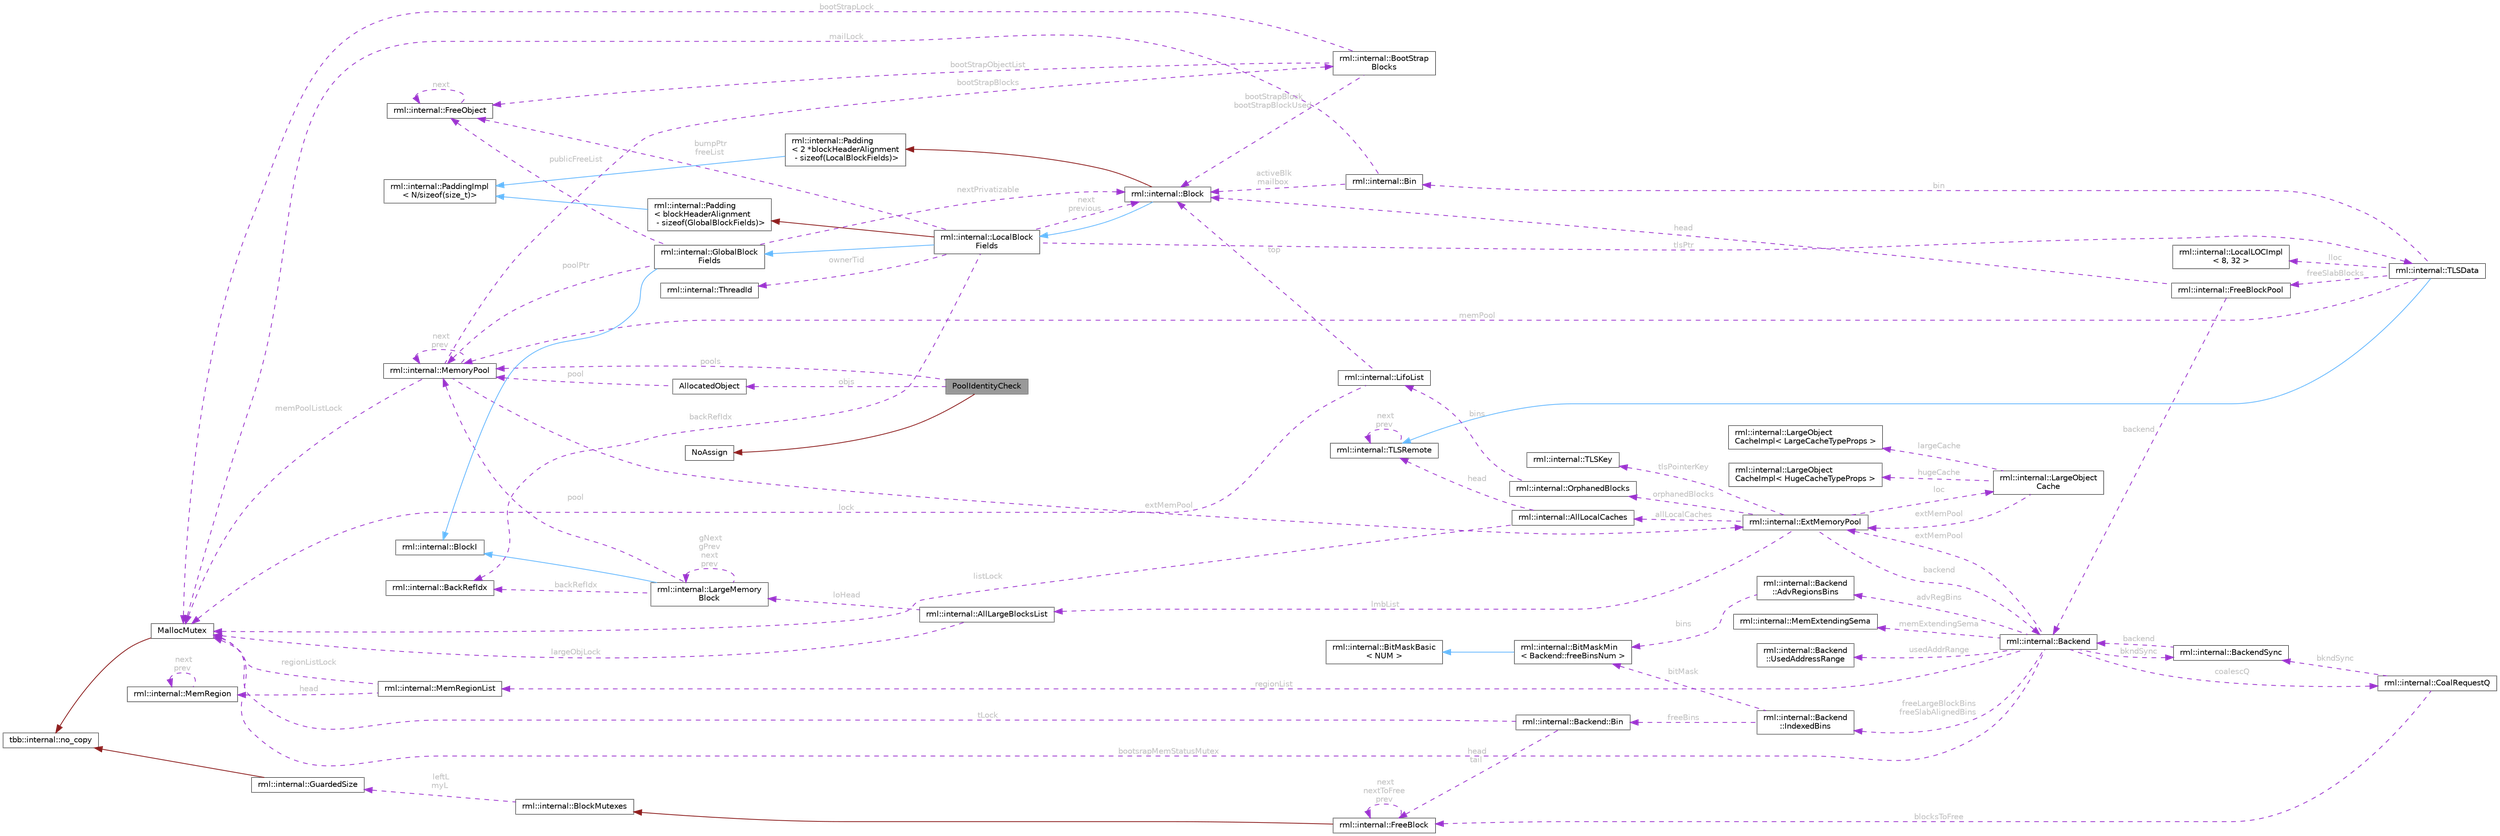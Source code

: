 digraph "PoolIdentityCheck"
{
 // LATEX_PDF_SIZE
  bgcolor="transparent";
  edge [fontname=Helvetica,fontsize=10,labelfontname=Helvetica,labelfontsize=10];
  node [fontname=Helvetica,fontsize=10,shape=box,height=0.2,width=0.4];
  rankdir="LR";
  Node1 [id="Node000001",label="PoolIdentityCheck",height=0.2,width=0.4,color="gray40", fillcolor="grey60", style="filled", fontcolor="black",tooltip=" "];
  Node2 -> Node1 [id="edge1_Node000001_Node000002",dir="back",color="firebrick4",style="solid",tooltip=" "];
  Node2 [id="Node000002",label="NoAssign",height=0.2,width=0.4,color="gray40", fillcolor="white", style="filled",URL="$class_no_assign.html",tooltip="Base class for prohibiting compiler-generated operator="];
  Node3 -> Node1 [id="edge2_Node000001_Node000003",dir="back",color="darkorchid3",style="dashed",tooltip=" ",label=" pools",fontcolor="grey" ];
  Node3 [id="Node000003",label="rml::internal::MemoryPool",height=0.2,width=0.4,color="gray40", fillcolor="white", style="filled",URL="$classrml_1_1internal_1_1_memory_pool.html",tooltip=" "];
  Node4 -> Node3 [id="edge3_Node000003_Node000004",dir="back",color="darkorchid3",style="dashed",tooltip=" ",label=" memPoolListLock",fontcolor="grey" ];
  Node4 [id="Node000004",label="MallocMutex",height=0.2,width=0.4,color="gray40", fillcolor="white", style="filled",URL="$class_malloc_mutex.html",tooltip="Stripped down version of spin_mutex."];
  Node5 -> Node4 [id="edge4_Node000004_Node000005",dir="back",color="firebrick4",style="solid",tooltip=" "];
  Node5 [id="Node000005",label="tbb::internal::no_copy",height=0.2,width=0.4,color="gray40", fillcolor="white", style="filled",tooltip=" "];
  Node3 -> Node3 [id="edge5_Node000003_Node000003",dir="back",color="darkorchid3",style="dashed",tooltip=" ",label=" next\nprev",fontcolor="grey" ];
  Node6 -> Node3 [id="edge6_Node000003_Node000006",dir="back",color="darkorchid3",style="dashed",tooltip=" ",label=" extMemPool",fontcolor="grey" ];
  Node6 [id="Node000006",label="rml::internal::ExtMemoryPool",height=0.2,width=0.4,color="gray40", fillcolor="white", style="filled",URL="$structrml_1_1internal_1_1_ext_memory_pool.html",tooltip=" "];
  Node7 -> Node6 [id="edge7_Node000006_Node000007",dir="back",color="darkorchid3",style="dashed",tooltip=" ",label=" backend",fontcolor="grey" ];
  Node7 [id="Node000007",label="rml::internal::Backend",height=0.2,width=0.4,color="gray40", fillcolor="white", style="filled",URL="$classrml_1_1internal_1_1_backend.html",tooltip=" "];
  Node6 -> Node7 [id="edge8_Node000007_Node000006",dir="back",color="darkorchid3",style="dashed",tooltip=" ",label=" extMemPool",fontcolor="grey" ];
  Node8 -> Node7 [id="edge9_Node000007_Node000008",dir="back",color="darkorchid3",style="dashed",tooltip=" ",label=" regionList",fontcolor="grey" ];
  Node8 [id="Node000008",label="rml::internal::MemRegionList",height=0.2,width=0.4,color="gray40", fillcolor="white", style="filled",URL="$classrml_1_1internal_1_1_mem_region_list.html",tooltip=" "];
  Node4 -> Node8 [id="edge10_Node000008_Node000004",dir="back",color="darkorchid3",style="dashed",tooltip=" ",label=" regionListLock",fontcolor="grey" ];
  Node9 -> Node8 [id="edge11_Node000008_Node000009",dir="back",color="darkorchid3",style="dashed",tooltip=" ",label=" head",fontcolor="grey" ];
  Node9 [id="Node000009",label="rml::internal::MemRegion",height=0.2,width=0.4,color="gray40", fillcolor="white", style="filled",URL="$structrml_1_1internal_1_1_mem_region.html",tooltip=" "];
  Node9 -> Node9 [id="edge12_Node000009_Node000009",dir="back",color="darkorchid3",style="dashed",tooltip=" ",label=" next\nprev",fontcolor="grey" ];
  Node10 -> Node7 [id="edge13_Node000007_Node000010",dir="back",color="darkorchid3",style="dashed",tooltip=" ",label=" coalescQ",fontcolor="grey" ];
  Node10 [id="Node000010",label="rml::internal::CoalRequestQ",height=0.2,width=0.4,color="gray40", fillcolor="white", style="filled",URL="$classrml_1_1internal_1_1_coal_request_q.html",tooltip=" "];
  Node11 -> Node10 [id="edge14_Node000010_Node000011",dir="back",color="darkorchid3",style="dashed",tooltip=" ",label=" blocksToFree",fontcolor="grey" ];
  Node11 [id="Node000011",label="rml::internal::FreeBlock",height=0.2,width=0.4,color="gray40", fillcolor="white", style="filled",URL="$classrml_1_1internal_1_1_free_block.html",tooltip=" "];
  Node12 -> Node11 [id="edge15_Node000011_Node000012",dir="back",color="firebrick4",style="solid",tooltip=" "];
  Node12 [id="Node000012",label="rml::internal::BlockMutexes",height=0.2,width=0.4,color="gray40", fillcolor="white", style="filled",URL="$classrml_1_1internal_1_1_block_mutexes.html",tooltip=" "];
  Node13 -> Node12 [id="edge16_Node000012_Node000013",dir="back",color="darkorchid3",style="dashed",tooltip=" ",label=" leftL\nmyL",fontcolor="grey" ];
  Node13 [id="Node000013",label="rml::internal::GuardedSize",height=0.2,width=0.4,color="gray40", fillcolor="white", style="filled",URL="$classrml_1_1internal_1_1_guarded_size.html",tooltip=" "];
  Node5 -> Node13 [id="edge17_Node000013_Node000005",dir="back",color="firebrick4",style="solid",tooltip=" "];
  Node11 -> Node11 [id="edge18_Node000011_Node000011",dir="back",color="darkorchid3",style="dashed",tooltip=" ",label=" next\nnextToFree\nprev",fontcolor="grey" ];
  Node14 -> Node10 [id="edge19_Node000010_Node000014",dir="back",color="darkorchid3",style="dashed",tooltip=" ",label=" bkndSync",fontcolor="grey" ];
  Node14 [id="Node000014",label="rml::internal::BackendSync",height=0.2,width=0.4,color="gray40", fillcolor="white", style="filled",URL="$classrml_1_1internal_1_1_backend_sync.html",tooltip=" "];
  Node7 -> Node14 [id="edge20_Node000014_Node000007",dir="back",color="darkorchid3",style="dashed",tooltip=" ",label=" backend",fontcolor="grey" ];
  Node14 -> Node7 [id="edge21_Node000007_Node000014",dir="back",color="darkorchid3",style="dashed",tooltip=" ",label=" bkndSync",fontcolor="grey" ];
  Node15 -> Node7 [id="edge22_Node000007_Node000015",dir="back",color="darkorchid3",style="dashed",tooltip=" ",label=" memExtendingSema",fontcolor="grey" ];
  Node15 [id="Node000015",label="rml::internal::MemExtendingSema",height=0.2,width=0.4,color="gray40", fillcolor="white", style="filled",URL="$classrml_1_1internal_1_1_mem_extending_sema.html",tooltip=" "];
  Node16 -> Node7 [id="edge23_Node000007_Node000016",dir="back",color="darkorchid3",style="dashed",tooltip=" ",label=" usedAddrRange",fontcolor="grey" ];
  Node16 [id="Node000016",label="rml::internal::Backend\l::UsedAddressRange",height=0.2,width=0.4,color="gray40", fillcolor="white", style="filled",URL="$classrml_1_1internal_1_1_backend_1_1_used_address_range.html",tooltip=" "];
  Node4 -> Node7 [id="edge24_Node000007_Node000004",dir="back",color="darkorchid3",style="dashed",tooltip=" ",label=" bootsrapMemStatusMutex",fontcolor="grey" ];
  Node17 -> Node7 [id="edge25_Node000007_Node000017",dir="back",color="darkorchid3",style="dashed",tooltip=" ",label=" advRegBins",fontcolor="grey" ];
  Node17 [id="Node000017",label="rml::internal::Backend\l::AdvRegionsBins",height=0.2,width=0.4,color="gray40", fillcolor="white", style="filled",URL="$classrml_1_1internal_1_1_backend_1_1_adv_regions_bins.html",tooltip=" "];
  Node18 -> Node17 [id="edge26_Node000017_Node000018",dir="back",color="darkorchid3",style="dashed",tooltip=" ",label=" bins",fontcolor="grey" ];
  Node18 [id="Node000018",label="rml::internal::BitMaskMin\l\< Backend::freeBinsNum \>",height=0.2,width=0.4,color="gray40", fillcolor="white", style="filled",URL="$classrml_1_1internal_1_1_bit_mask_min.html",tooltip=" "];
  Node19 -> Node18 [id="edge27_Node000018_Node000019",dir="back",color="steelblue1",style="solid",tooltip=" "];
  Node19 [id="Node000019",label="rml::internal::BitMaskBasic\l\< NUM \>",height=0.2,width=0.4,color="gray40", fillcolor="white", style="filled",URL="$classrml_1_1internal_1_1_bit_mask_basic.html",tooltip=" "];
  Node20 -> Node7 [id="edge28_Node000007_Node000020",dir="back",color="darkorchid3",style="dashed",tooltip=" ",label=" freeLargeBlockBins\nfreeSlabAlignedBins",fontcolor="grey" ];
  Node20 [id="Node000020",label="rml::internal::Backend\l::IndexedBins",height=0.2,width=0.4,color="gray40", fillcolor="white", style="filled",URL="$classrml_1_1internal_1_1_backend_1_1_indexed_bins.html",tooltip=" "];
  Node18 -> Node20 [id="edge29_Node000020_Node000018",dir="back",color="darkorchid3",style="dashed",tooltip=" ",label=" bitMask",fontcolor="grey" ];
  Node21 -> Node20 [id="edge30_Node000020_Node000021",dir="back",color="darkorchid3",style="dashed",tooltip=" ",label=" freeBins",fontcolor="grey" ];
  Node21 [id="Node000021",label="rml::internal::Backend::Bin",height=0.2,width=0.4,color="gray40", fillcolor="white", style="filled",URL="$structrml_1_1internal_1_1_backend_1_1_bin.html",tooltip=" "];
  Node11 -> Node21 [id="edge31_Node000021_Node000011",dir="back",color="darkorchid3",style="dashed",tooltip=" ",label=" head\ntail",fontcolor="grey" ];
  Node4 -> Node21 [id="edge32_Node000021_Node000004",dir="back",color="darkorchid3",style="dashed",tooltip=" ",label=" tLock",fontcolor="grey" ];
  Node22 -> Node6 [id="edge33_Node000006_Node000022",dir="back",color="darkorchid3",style="dashed",tooltip=" ",label=" loc",fontcolor="grey" ];
  Node22 [id="Node000022",label="rml::internal::LargeObject\lCache",height=0.2,width=0.4,color="gray40", fillcolor="white", style="filled",URL="$classrml_1_1internal_1_1_large_object_cache.html",tooltip=" "];
  Node23 -> Node22 [id="edge34_Node000022_Node000023",dir="back",color="darkorchid3",style="dashed",tooltip=" ",label=" hugeCache",fontcolor="grey" ];
  Node23 [id="Node000023",label="rml::internal::LargeObject\lCacheImpl\< HugeCacheTypeProps \>",height=0.2,width=0.4,color="gray40", fillcolor="white", style="filled",URL="$classrml_1_1internal_1_1_large_object_cache_impl.html",tooltip=" "];
  Node24 -> Node22 [id="edge35_Node000022_Node000024",dir="back",color="darkorchid3",style="dashed",tooltip=" ",label=" largeCache",fontcolor="grey" ];
  Node24 [id="Node000024",label="rml::internal::LargeObject\lCacheImpl\< LargeCacheTypeProps \>",height=0.2,width=0.4,color="gray40", fillcolor="white", style="filled",URL="$classrml_1_1internal_1_1_large_object_cache_impl.html",tooltip=" "];
  Node6 -> Node22 [id="edge36_Node000022_Node000006",dir="back",color="darkorchid3",style="dashed",tooltip=" ",label=" extMemPool",fontcolor="grey" ];
  Node25 -> Node6 [id="edge37_Node000006_Node000025",dir="back",color="darkorchid3",style="dashed",tooltip=" ",label=" allLocalCaches",fontcolor="grey" ];
  Node25 [id="Node000025",label="rml::internal::AllLocalCaches",height=0.2,width=0.4,color="gray40", fillcolor="white", style="filled",URL="$classrml_1_1internal_1_1_all_local_caches.html",tooltip=" "];
  Node26 -> Node25 [id="edge38_Node000025_Node000026",dir="back",color="darkorchid3",style="dashed",tooltip=" ",label=" head",fontcolor="grey" ];
  Node26 [id="Node000026",label="rml::internal::TLSRemote",height=0.2,width=0.4,color="gray40", fillcolor="white", style="filled",URL="$structrml_1_1internal_1_1_t_l_s_remote.html",tooltip=" "];
  Node26 -> Node26 [id="edge39_Node000026_Node000026",dir="back",color="darkorchid3",style="dashed",tooltip=" ",label=" next\nprev",fontcolor="grey" ];
  Node4 -> Node25 [id="edge40_Node000025_Node000004",dir="back",color="darkorchid3",style="dashed",tooltip=" ",label=" listLock",fontcolor="grey" ];
  Node27 -> Node6 [id="edge41_Node000006_Node000027",dir="back",color="darkorchid3",style="dashed",tooltip=" ",label=" orphanedBlocks",fontcolor="grey" ];
  Node27 [id="Node000027",label="rml::internal::OrphanedBlocks",height=0.2,width=0.4,color="gray40", fillcolor="white", style="filled",URL="$classrml_1_1internal_1_1_orphaned_blocks.html",tooltip=" "];
  Node28 -> Node27 [id="edge42_Node000027_Node000028",dir="back",color="darkorchid3",style="dashed",tooltip=" ",label=" bins",fontcolor="grey" ];
  Node28 [id="Node000028",label="rml::internal::LifoList",height=0.2,width=0.4,color="gray40", fillcolor="white", style="filled",URL="$classrml_1_1internal_1_1_lifo_list.html",tooltip=" "];
  Node29 -> Node28 [id="edge43_Node000028_Node000029",dir="back",color="darkorchid3",style="dashed",tooltip=" ",label=" top",fontcolor="grey" ];
  Node29 [id="Node000029",label="rml::internal::Block",height=0.2,width=0.4,color="gray40", fillcolor="white", style="filled",URL="$classrml_1_1internal_1_1_block.html",tooltip=" "];
  Node30 -> Node29 [id="edge44_Node000029_Node000030",dir="back",color="steelblue1",style="solid",tooltip=" "];
  Node30 [id="Node000030",label="rml::internal::LocalBlock\lFields",height=0.2,width=0.4,color="gray40", fillcolor="white", style="filled",URL="$classrml_1_1internal_1_1_local_block_fields.html",tooltip=" "];
  Node31 -> Node30 [id="edge45_Node000030_Node000031",dir="back",color="steelblue1",style="solid",tooltip=" "];
  Node31 [id="Node000031",label="rml::internal::GlobalBlock\lFields",height=0.2,width=0.4,color="gray40", fillcolor="white", style="filled",URL="$classrml_1_1internal_1_1_global_block_fields.html",tooltip=" "];
  Node32 -> Node31 [id="edge46_Node000031_Node000032",dir="back",color="steelblue1",style="solid",tooltip=" "];
  Node32 [id="Node000032",label="rml::internal::BlockI",height=0.2,width=0.4,color="gray40", fillcolor="white", style="filled",URL="$classrml_1_1internal_1_1_block_i.html",tooltip=" "];
  Node33 -> Node31 [id="edge47_Node000031_Node000033",dir="back",color="darkorchid3",style="dashed",tooltip=" ",label=" publicFreeList",fontcolor="grey" ];
  Node33 [id="Node000033",label="rml::internal::FreeObject",height=0.2,width=0.4,color="gray40", fillcolor="white", style="filled",URL="$structrml_1_1internal_1_1_free_object.html",tooltip=" "];
  Node33 -> Node33 [id="edge48_Node000033_Node000033",dir="back",color="darkorchid3",style="dashed",tooltip=" ",label=" next",fontcolor="grey" ];
  Node29 -> Node31 [id="edge49_Node000031_Node000029",dir="back",color="darkorchid3",style="dashed",tooltip=" ",label=" nextPrivatizable",fontcolor="grey" ];
  Node3 -> Node31 [id="edge50_Node000031_Node000003",dir="back",color="darkorchid3",style="dashed",tooltip=" ",label=" poolPtr",fontcolor="grey" ];
  Node34 -> Node30 [id="edge51_Node000030_Node000034",dir="back",color="firebrick4",style="solid",tooltip=" "];
  Node34 [id="Node000034",label="rml::internal::Padding\l\< blockHeaderAlignment\l - sizeof(GlobalBlockFields)\>",height=0.2,width=0.4,color="gray40", fillcolor="white", style="filled",URL="$structrml_1_1internal_1_1_padding.html",tooltip=" "];
  Node35 -> Node34 [id="edge52_Node000034_Node000035",dir="back",color="steelblue1",style="solid",tooltip=" "];
  Node35 [id="Node000035",label="rml::internal::PaddingImpl\l\< N/sizeof(size_t)\>",height=0.2,width=0.4,color="gray40", fillcolor="white", style="filled",URL="$structrml_1_1internal_1_1_padding_impl.html",tooltip=" "];
  Node29 -> Node30 [id="edge53_Node000030_Node000029",dir="back",color="darkorchid3",style="dashed",tooltip=" ",label=" next\nprevious",fontcolor="grey" ];
  Node33 -> Node30 [id="edge54_Node000030_Node000033",dir="back",color="darkorchid3",style="dashed",tooltip=" ",label=" bumpPtr\nfreeList",fontcolor="grey" ];
  Node36 -> Node30 [id="edge55_Node000030_Node000036",dir="back",color="darkorchid3",style="dashed",tooltip=" ",label=" tlsPtr",fontcolor="grey" ];
  Node36 [id="Node000036",label="rml::internal::TLSData",height=0.2,width=0.4,color="gray40", fillcolor="white", style="filled",URL="$classrml_1_1internal_1_1_t_l_s_data.html",tooltip=" "];
  Node26 -> Node36 [id="edge56_Node000036_Node000026",dir="back",color="steelblue1",style="solid",tooltip=" "];
  Node3 -> Node36 [id="edge57_Node000036_Node000003",dir="back",color="darkorchid3",style="dashed",tooltip=" ",label=" memPool",fontcolor="grey" ];
  Node37 -> Node36 [id="edge58_Node000036_Node000037",dir="back",color="darkorchid3",style="dashed",tooltip=" ",label=" bin",fontcolor="grey" ];
  Node37 [id="Node000037",label="rml::internal::Bin",height=0.2,width=0.4,color="gray40", fillcolor="white", style="filled",URL="$classrml_1_1internal_1_1_bin.html",tooltip=" "];
  Node29 -> Node37 [id="edge59_Node000037_Node000029",dir="back",color="darkorchid3",style="dashed",tooltip=" ",label=" activeBlk\nmailbox",fontcolor="grey" ];
  Node4 -> Node37 [id="edge60_Node000037_Node000004",dir="back",color="darkorchid3",style="dashed",tooltip=" ",label=" mailLock",fontcolor="grey" ];
  Node38 -> Node36 [id="edge61_Node000036_Node000038",dir="back",color="darkorchid3",style="dashed",tooltip=" ",label=" freeSlabBlocks",fontcolor="grey" ];
  Node38 [id="Node000038",label="rml::internal::FreeBlockPool",height=0.2,width=0.4,color="gray40", fillcolor="white", style="filled",URL="$classrml_1_1internal_1_1_free_block_pool.html",tooltip=" "];
  Node29 -> Node38 [id="edge62_Node000038_Node000029",dir="back",color="darkorchid3",style="dashed",tooltip=" ",label=" head",fontcolor="grey" ];
  Node7 -> Node38 [id="edge63_Node000038_Node000007",dir="back",color="darkorchid3",style="dashed",tooltip=" ",label=" backend",fontcolor="grey" ];
  Node39 -> Node36 [id="edge64_Node000036_Node000039",dir="back",color="darkorchid3",style="dashed",tooltip=" ",label=" lloc",fontcolor="grey" ];
  Node39 [id="Node000039",label="rml::internal::LocalLOCImpl\l\< 8, 32 \>",height=0.2,width=0.4,color="gray40", fillcolor="white", style="filled",URL="$classrml_1_1internal_1_1_local_l_o_c_impl.html",tooltip=" "];
  Node40 -> Node30 [id="edge65_Node000030_Node000040",dir="back",color="darkorchid3",style="dashed",tooltip=" ",label=" ownerTid",fontcolor="grey" ];
  Node40 [id="Node000040",label="rml::internal::ThreadId",height=0.2,width=0.4,color="gray40", fillcolor="white", style="filled",URL="$classrml_1_1internal_1_1_thread_id.html",tooltip=" "];
  Node41 -> Node30 [id="edge66_Node000030_Node000041",dir="back",color="darkorchid3",style="dashed",tooltip=" ",label=" backRefIdx",fontcolor="grey" ];
  Node41 [id="Node000041",label="rml::internal::BackRefIdx",height=0.2,width=0.4,color="gray40", fillcolor="white", style="filled",URL="$classrml_1_1internal_1_1_back_ref_idx.html",tooltip=" "];
  Node42 -> Node29 [id="edge67_Node000029_Node000042",dir="back",color="firebrick4",style="solid",tooltip=" "];
  Node42 [id="Node000042",label="rml::internal::Padding\l\< 2 *blockHeaderAlignment\l - sizeof(LocalBlockFields)\>",height=0.2,width=0.4,color="gray40", fillcolor="white", style="filled",URL="$structrml_1_1internal_1_1_padding.html",tooltip=" "];
  Node35 -> Node42 [id="edge68_Node000042_Node000035",dir="back",color="steelblue1",style="solid",tooltip=" "];
  Node4 -> Node28 [id="edge69_Node000028_Node000004",dir="back",color="darkorchid3",style="dashed",tooltip=" ",label=" lock",fontcolor="grey" ];
  Node43 -> Node6 [id="edge70_Node000006_Node000043",dir="back",color="darkorchid3",style="dashed",tooltip=" ",label=" lmbList",fontcolor="grey" ];
  Node43 [id="Node000043",label="rml::internal::AllLargeBlocksList",height=0.2,width=0.4,color="gray40", fillcolor="white", style="filled",URL="$classrml_1_1internal_1_1_all_large_blocks_list.html",tooltip=" "];
  Node4 -> Node43 [id="edge71_Node000043_Node000004",dir="back",color="darkorchid3",style="dashed",tooltip=" ",label=" largeObjLock",fontcolor="grey" ];
  Node44 -> Node43 [id="edge72_Node000043_Node000044",dir="back",color="darkorchid3",style="dashed",tooltip=" ",label=" loHead",fontcolor="grey" ];
  Node44 [id="Node000044",label="rml::internal::LargeMemory\lBlock",height=0.2,width=0.4,color="gray40", fillcolor="white", style="filled",URL="$structrml_1_1internal_1_1_large_memory_block.html",tooltip=" "];
  Node32 -> Node44 [id="edge73_Node000044_Node000032",dir="back",color="steelblue1",style="solid",tooltip=" "];
  Node3 -> Node44 [id="edge74_Node000044_Node000003",dir="back",color="darkorchid3",style="dashed",tooltip=" ",label=" pool",fontcolor="grey" ];
  Node44 -> Node44 [id="edge75_Node000044_Node000044",dir="back",color="darkorchid3",style="dashed",tooltip=" ",label=" gNext\ngPrev\nnext\nprev",fontcolor="grey" ];
  Node41 -> Node44 [id="edge76_Node000044_Node000041",dir="back",color="darkorchid3",style="dashed",tooltip=" ",label=" backRefIdx",fontcolor="grey" ];
  Node45 -> Node6 [id="edge77_Node000006_Node000045",dir="back",color="darkorchid3",style="dashed",tooltip=" ",label=" tlsPointerKey",fontcolor="grey" ];
  Node45 [id="Node000045",label="rml::internal::TLSKey",height=0.2,width=0.4,color="gray40", fillcolor="white", style="filled",URL="$classrml_1_1internal_1_1_t_l_s_key.html",tooltip=" "];
  Node46 -> Node3 [id="edge78_Node000003_Node000046",dir="back",color="darkorchid3",style="dashed",tooltip=" ",label=" bootStrapBlocks",fontcolor="grey" ];
  Node46 [id="Node000046",label="rml::internal::BootStrap\lBlocks",height=0.2,width=0.4,color="gray40", fillcolor="white", style="filled",URL="$classrml_1_1internal_1_1_boot_strap_blocks.html",tooltip=" "];
  Node4 -> Node46 [id="edge79_Node000046_Node000004",dir="back",color="darkorchid3",style="dashed",tooltip=" ",label=" bootStrapLock",fontcolor="grey" ];
  Node29 -> Node46 [id="edge80_Node000046_Node000029",dir="back",color="darkorchid3",style="dashed",tooltip=" ",label=" bootStrapBlock\nbootStrapBlockUsed",fontcolor="grey" ];
  Node33 -> Node46 [id="edge81_Node000046_Node000033",dir="back",color="darkorchid3",style="dashed",tooltip=" ",label=" bootStrapObjectList",fontcolor="grey" ];
  Node47 -> Node1 [id="edge82_Node000001_Node000047",dir="back",color="darkorchid3",style="dashed",tooltip=" ",label=" objs",fontcolor="grey" ];
  Node47 [id="Node000047",label="AllocatedObject",height=0.2,width=0.4,color="gray40", fillcolor="white", style="filled",URL="$struct_allocated_object.html",tooltip=" "];
  Node3 -> Node47 [id="edge83_Node000047_Node000003",dir="back",color="darkorchid3",style="dashed",tooltip=" ",label=" pool",fontcolor="grey" ];
}
